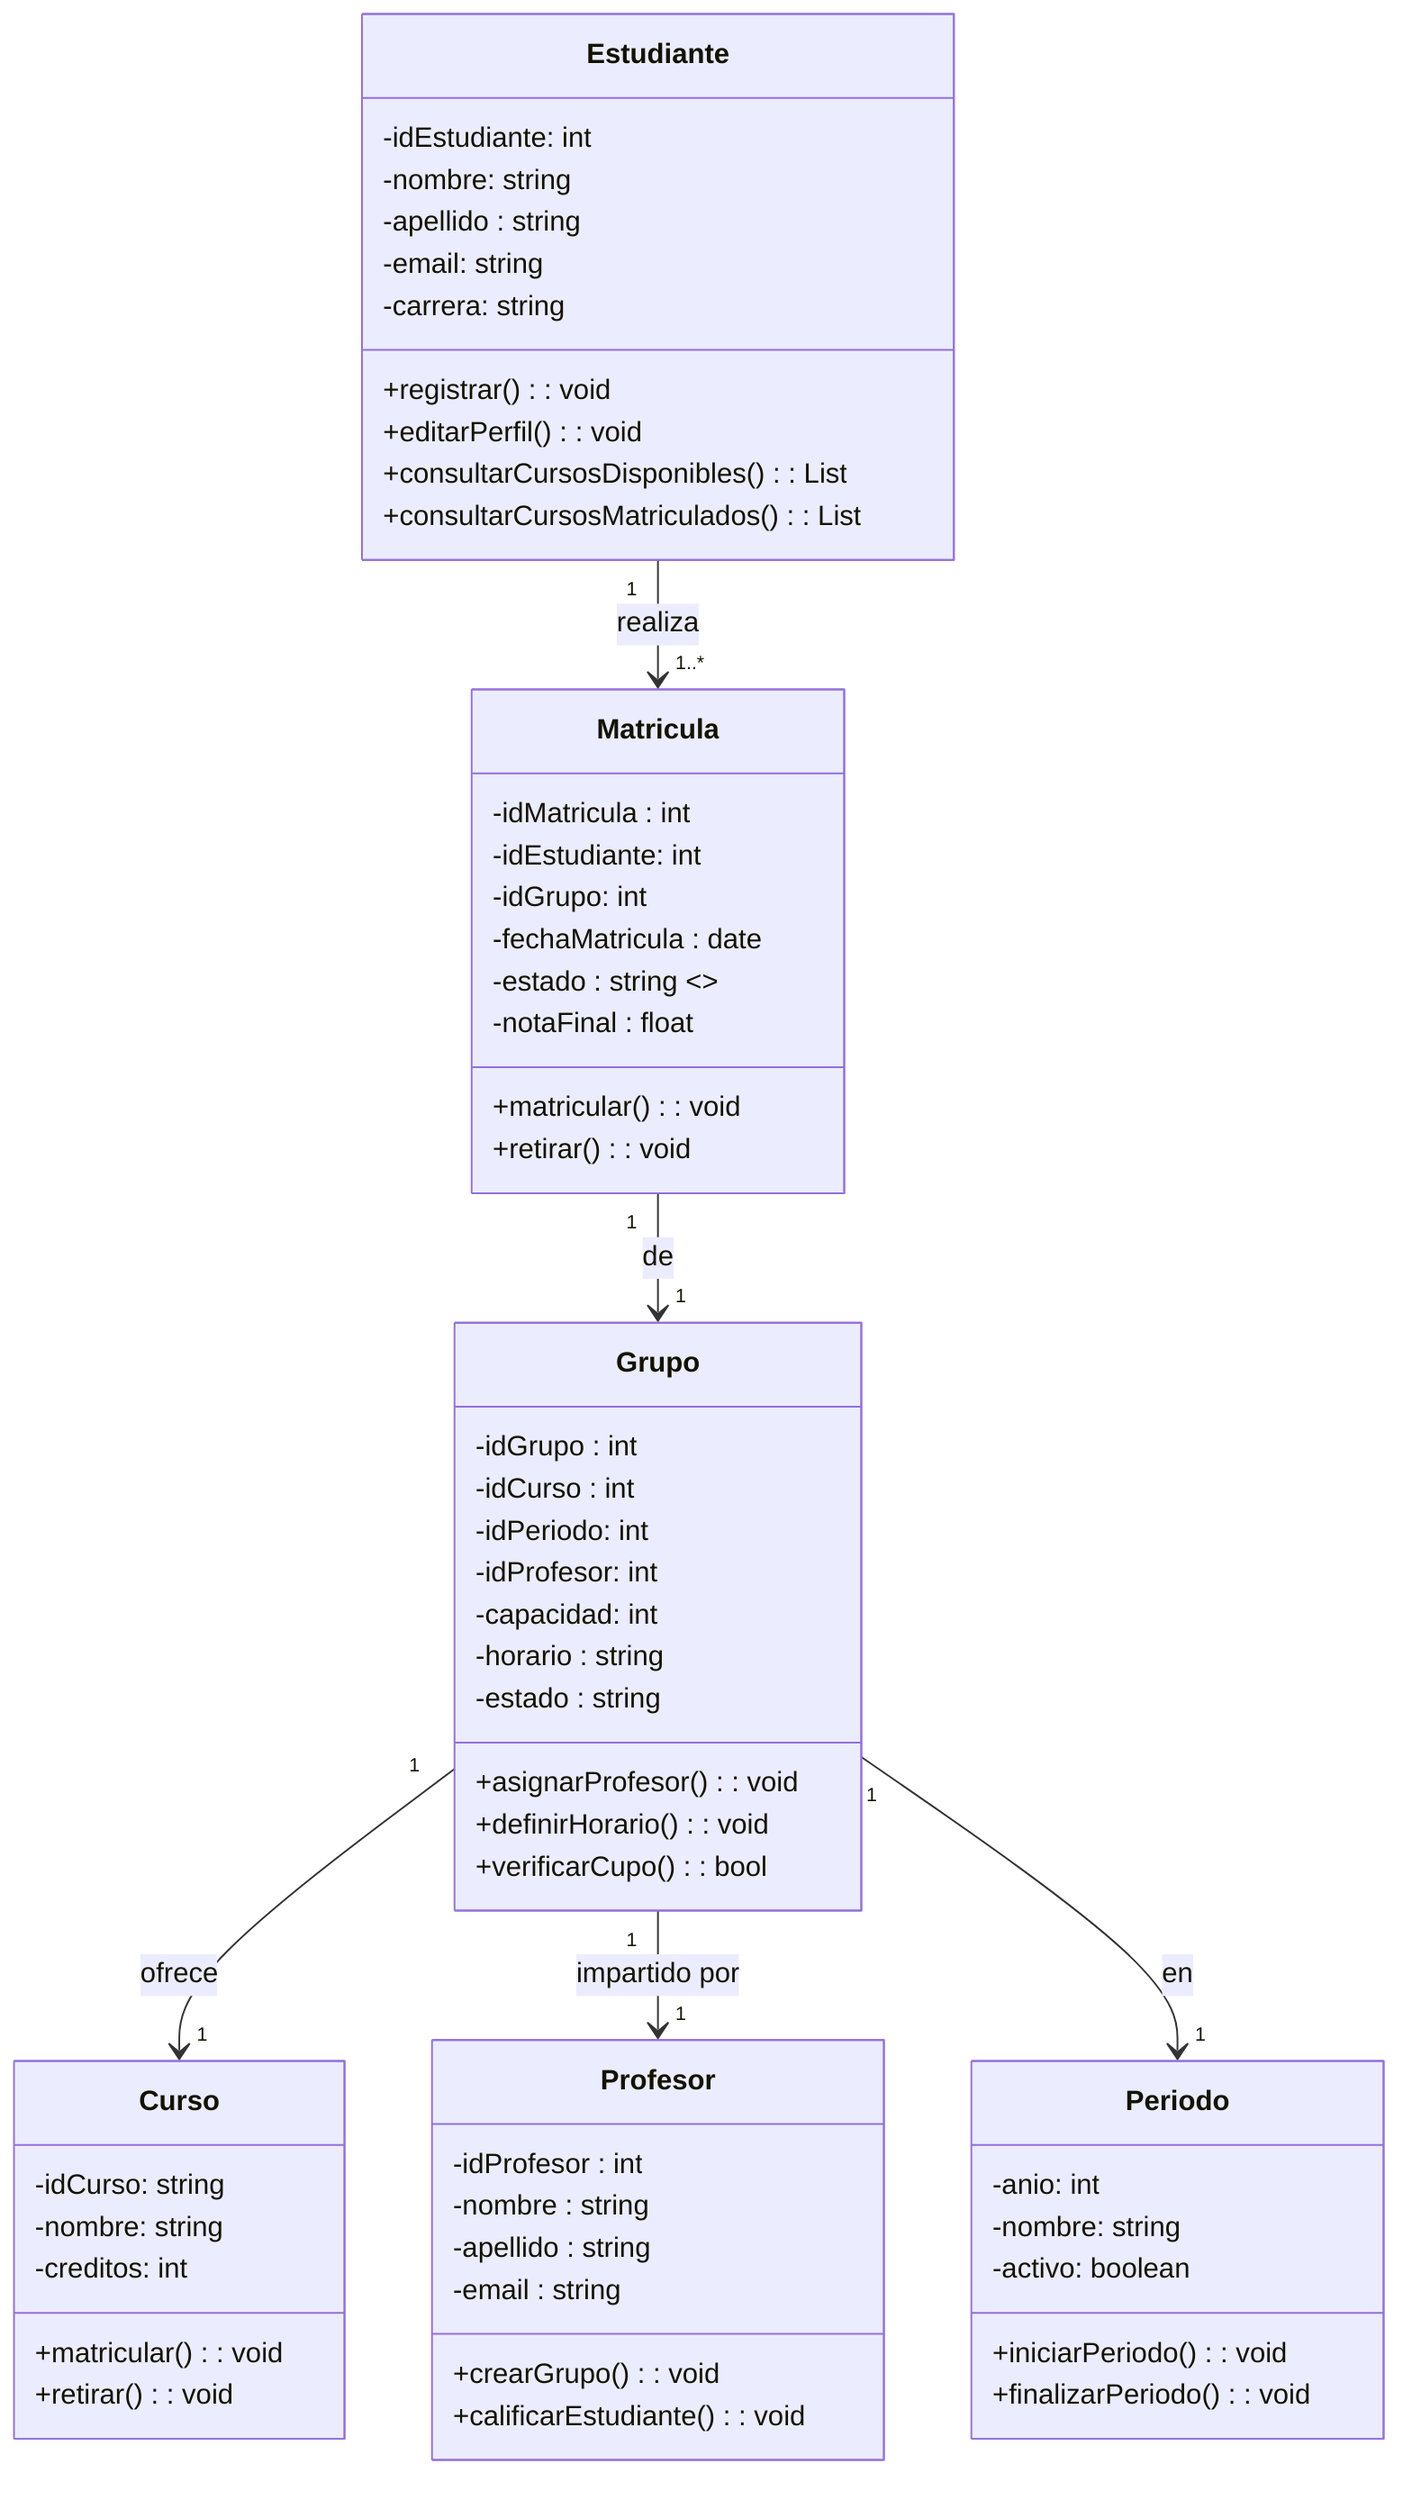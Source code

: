 classDiagram
    class Profesor {
        -idProfesor : int
        -nombre : string
        -apellido : string
        -email : string
        +crearGrupo() : void
        +calificarEstudiante(): void
    }

    class Estudiante {
        -idEstudiante: int
        -nombre: string
        -apellido : string
        -email: string
        -carrera: string
        +registrar(): void
        +editarPerfil(): void
        +consultarCursosDisponibles(): List<Curso>
        +consultarCursosMatriculados(): List<Curso>
    }
 
    class Curso {
        -idCurso: string
        -nombre: string
        -creditos: int
        +matricular(): void
        +retirar(): void
    }

    class Periodo {
        -anio: int
        -nombre: string
        -activo: boolean
        +iniciarPeriodo(): void
        +finalizarPeriodo(): void
    }

    class Grupo {
        -idGrupo : int
        -idCurso : int
        -idPeriodo: int
        -idProfesor: int
        -capacidad: int
        -horario : string
        -estado : string
        +asignarProfesor() : void
        +definirHorario(): void
        +verificarCupo() : bool
    }

    class Matricula {
       -idMatricula : int
       -idEstudiante: int
       -idGrupo: int
       -fechaMatricula : date
       -estado : string  <<ej: "Matriculado","Retirado">>
       -notaFinal : float
       +matricular() : void
       +retirar() : void
    }

Grupo "1" --> "1" Curso : ofrece
Grupo "1" --> "1" Profesor : impartido por
Grupo "1" --> "1" Periodo : en
Estudiante "1" --> "1..*" Matricula : realiza
Matricula "1" --> "1" Grupo : de